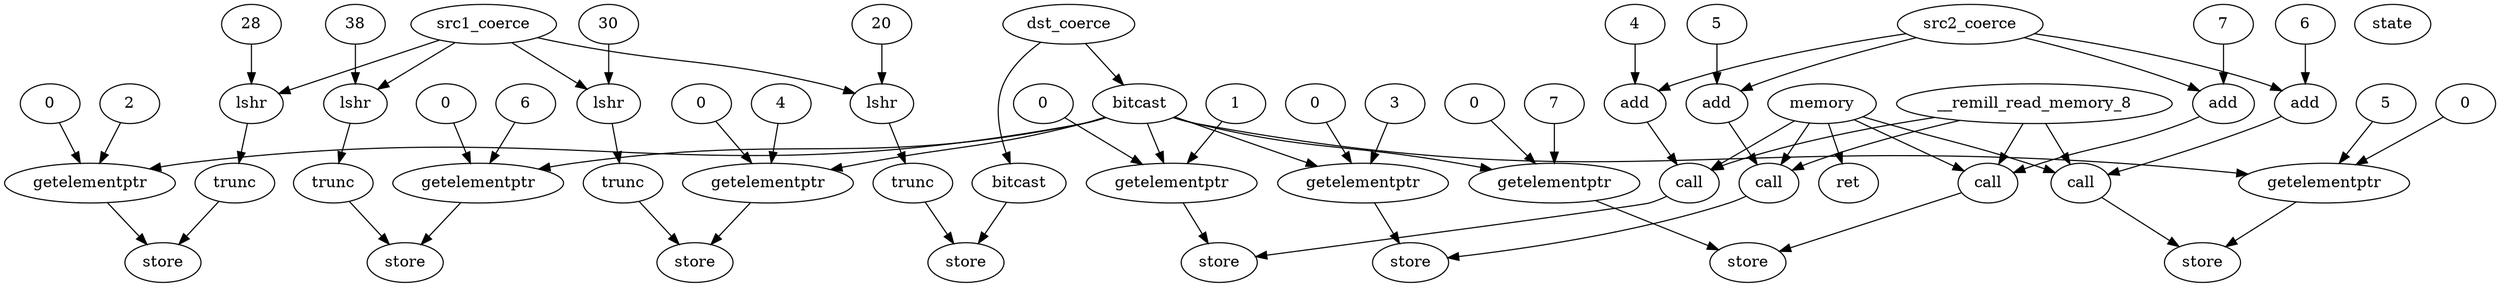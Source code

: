 digraph{
memory[label="memory"];
state[label="state"];
dst_coerce[label="dst_coerce"];
src1_coerce[label="src1_coerce"];
src2_coerce[label="src2_coerce"];
src1_vec_sroa_3_0_extract_shift[label="lshr"];
src1_coerce -> src1_vec_sroa_3_0_extract_shift;
Imm0[label="20"]
Imm0 -> src1_vec_sroa_3_0_extract_shift;
add_4_i[label="add"];
src2_coerce -> add_4_i;
Imm1[label="4"]
Imm1 -> add_4_i;
call_4_i[label="call"];
memory -> call_4_i;
add_4_i -> call_4_i;
__remill_read_memory_8 -> call_4_i;
add_5_i[label="add"];
src2_coerce -> add_5_i;
Imm2[label="5"]
Imm2 -> add_5_i;
call_5_i[label="call"];
memory -> call_5_i;
add_5_i -> call_5_i;
__remill_read_memory_8 -> call_5_i;
add_6_i[label="add"];
src2_coerce -> add_6_i;
Imm3[label="6"]
Imm3 -> add_6_i;
call_6_i[label="call"];
memory -> call_6_i;
add_6_i -> call_6_i;
__remill_read_memory_8 -> call_6_i;
add_7_i[label="add"];
src2_coerce -> add_7_i;
Imm4[label="7"]
Imm4 -> add_7_i;
call_7_i[label="call"];
memory -> call_7_i;
add_7_i -> call_7_i;
__remill_read_memory_8 -> call_7_i;
inst5[label="lshr"];
src1_coerce -> inst5;
Imm6[label="38"]
Imm6 -> inst5;
inst7[label="lshr"];
src1_coerce -> inst7;
Imm8[label="30"]
Imm8 -> inst7;
inst9[label="lshr"];
src1_coerce -> inst9;
Imm10[label="28"]
Imm10 -> inst9;
dst_vec_sroa_0_0_extract_trunc56_le[label="trunc"];
src1_vec_sroa_3_0_extract_shift -> dst_vec_sroa_0_0_extract_trunc56_le;
dst_vec_sroa_8_0_extract_trunc60_le[label="trunc"];
inst9 -> dst_vec_sroa_8_0_extract_trunc60_le;
dst_vec_sroa_10_0_extract_trunc64_le[label="trunc"];
inst7 -> dst_vec_sroa_10_0_extract_trunc64_le;
dst_vec_sroa_12_0_extract_trunc68_le[label="trunc"];
inst5 -> dst_vec_sroa_12_0_extract_trunc68_le;
elems1_i[label="bitcast"];
dst_coerce -> elems1_i;
arrayidx2_i[label="bitcast"];
dst_coerce -> arrayidx2_i;
inst11[label="store"];
dst_vec_sroa_0_0_extract_trunc56_le -> inst11;
arrayidx2_i -> inst11;
arrayidx2_1_i[label="getelementptr"];
elems1_i -> arrayidx2_1_i;
Imm12[label="0"]
Imm12 -> arrayidx2_1_i;
Imm13[label="1"]
Imm13 -> arrayidx2_1_i;
inst14[label="store"];
call_4_i -> inst14;
arrayidx2_1_i -> inst14;
arrayidx2_2_i[label="getelementptr"];
elems1_i -> arrayidx2_2_i;
Imm15[label="0"]
Imm15 -> arrayidx2_2_i;
Imm16[label="2"]
Imm16 -> arrayidx2_2_i;
inst17[label="store"];
dst_vec_sroa_8_0_extract_trunc60_le -> inst17;
arrayidx2_2_i -> inst17;
arrayidx2_3_i[label="getelementptr"];
elems1_i -> arrayidx2_3_i;
Imm18[label="0"]
Imm18 -> arrayidx2_3_i;
Imm19[label="3"]
Imm19 -> arrayidx2_3_i;
inst20[label="store"];
call_5_i -> inst20;
arrayidx2_3_i -> inst20;
arrayidx2_4_i[label="getelementptr"];
elems1_i -> arrayidx2_4_i;
Imm21[label="0"]
Imm21 -> arrayidx2_4_i;
Imm22[label="4"]
Imm22 -> arrayidx2_4_i;
inst23[label="store"];
dst_vec_sroa_10_0_extract_trunc64_le -> inst23;
arrayidx2_4_i -> inst23;
arrayidx2_5_i[label="getelementptr"];
elems1_i -> arrayidx2_5_i;
Imm24[label="0"]
Imm24 -> arrayidx2_5_i;
Imm25[label="5"]
Imm25 -> arrayidx2_5_i;
inst26[label="store"];
call_6_i -> inst26;
arrayidx2_5_i -> inst26;
arrayidx2_6_i[label="getelementptr"];
elems1_i -> arrayidx2_6_i;
Imm27[label="0"]
Imm27 -> arrayidx2_6_i;
Imm28[label="6"]
Imm28 -> arrayidx2_6_i;
inst29[label="store"];
dst_vec_sroa_12_0_extract_trunc68_le -> inst29;
arrayidx2_6_i -> inst29;
arrayidx2_7_i[label="getelementptr"];
elems1_i -> arrayidx2_7_i;
Imm30[label="0"]
Imm30 -> arrayidx2_7_i;
Imm31[label="7"]
Imm31 -> arrayidx2_7_i;
inst32[label="store"];
call_7_i -> inst32;
arrayidx2_7_i -> inst32;
inst33[label="ret"];
memory -> inst33;
}
